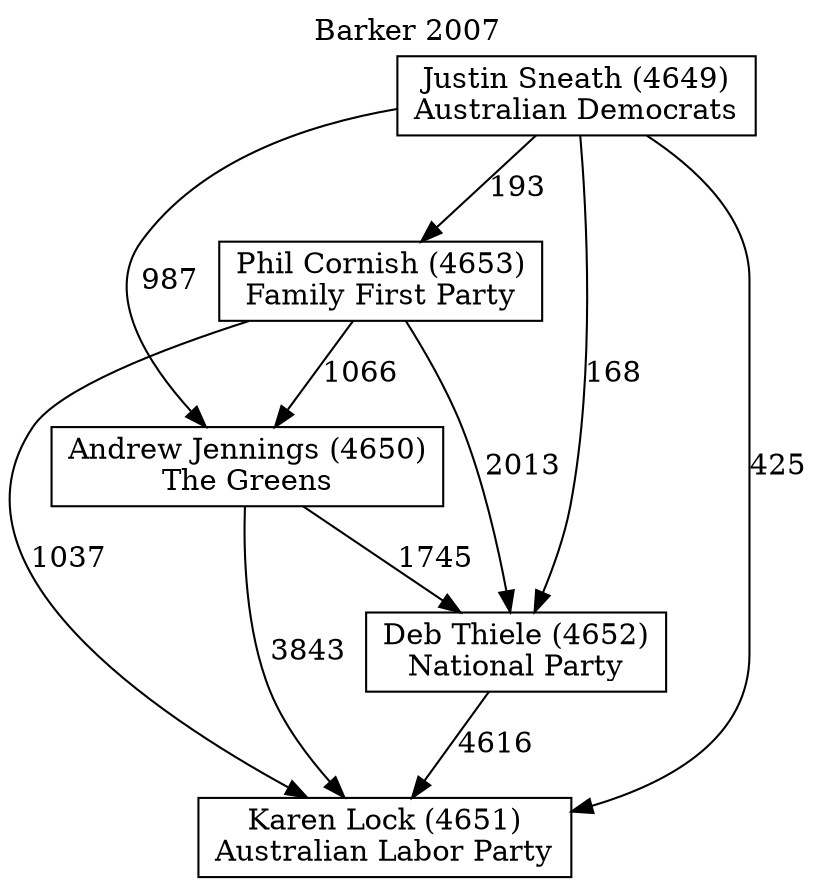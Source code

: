 // House preference flow
digraph "Karen Lock (4651)_Barker_2007" {
	graph [label="Barker 2007" labelloc=t mclimit=10]
	node [shape=box]
	"Karen Lock (4651)" [label="Karen Lock (4651)
Australian Labor Party"]
	"Deb Thiele (4652)" [label="Deb Thiele (4652)
National Party"]
	"Andrew Jennings (4650)" [label="Andrew Jennings (4650)
The Greens"]
	"Phil Cornish (4653)" [label="Phil Cornish (4653)
Family First Party"]
	"Justin Sneath (4649)" [label="Justin Sneath (4649)
Australian Democrats"]
	"Deb Thiele (4652)" -> "Karen Lock (4651)" [label=4616]
	"Andrew Jennings (4650)" -> "Deb Thiele (4652)" [label=1745]
	"Phil Cornish (4653)" -> "Andrew Jennings (4650)" [label=1066]
	"Justin Sneath (4649)" -> "Phil Cornish (4653)" [label=193]
	"Andrew Jennings (4650)" -> "Karen Lock (4651)" [label=3843]
	"Phil Cornish (4653)" -> "Karen Lock (4651)" [label=1037]
	"Justin Sneath (4649)" -> "Karen Lock (4651)" [label=425]
	"Justin Sneath (4649)" -> "Andrew Jennings (4650)" [label=987]
	"Phil Cornish (4653)" -> "Deb Thiele (4652)" [label=2013]
	"Justin Sneath (4649)" -> "Deb Thiele (4652)" [label=168]
}
